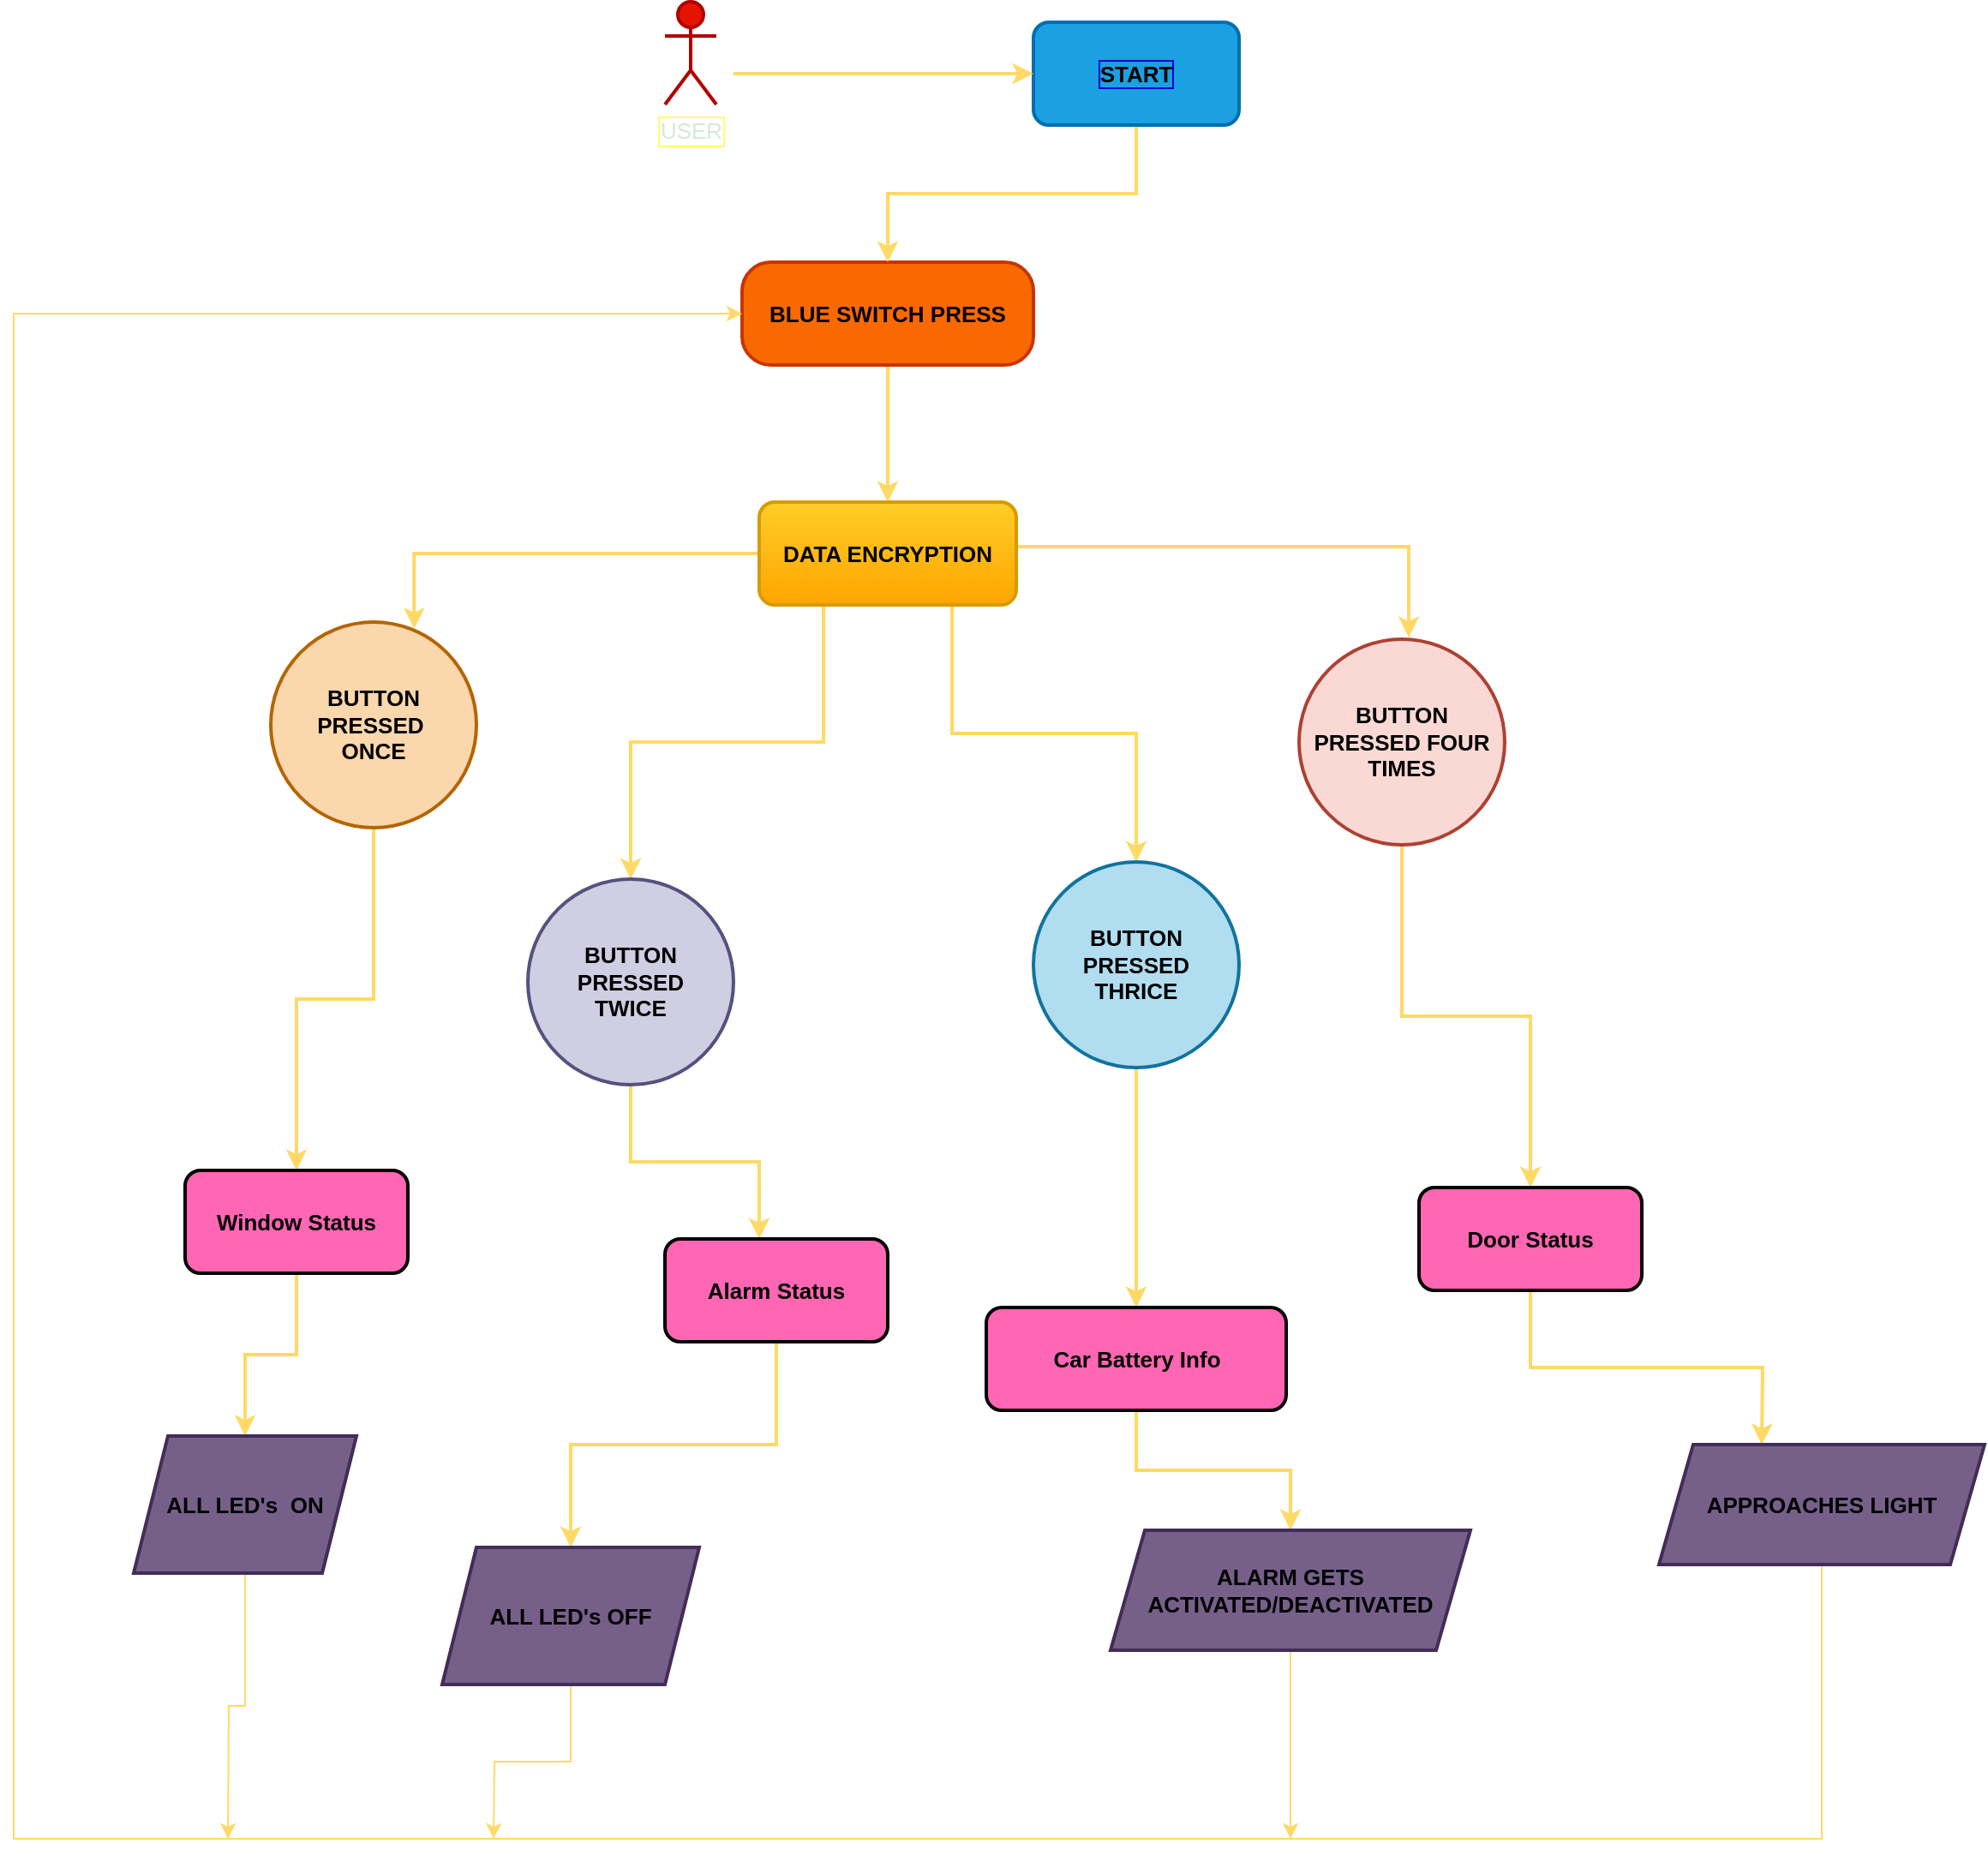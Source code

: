 <mxfile version="16.5.1" type="device"><diagram id="SkOD4fsjfXKxAEB39Ldm" name="Page-1"><mxGraphModel dx="2530" dy="1068" grid="0" gridSize="10" guides="1" tooltips="1" connect="1" arrows="1" fold="1" page="0" pageScale="1" pageWidth="850" pageHeight="1100" background="none" math="0" shadow="0"><root><mxCell id="0"/><mxCell id="1" parent="0"/><mxCell id="B1UawhETEJ02eJ498MnB-25" style="edgeStyle=orthogonalEdgeStyle;rounded=0;orthogonalLoop=1;jettySize=auto;html=1;exitX=0.5;exitY=1;exitDx=0;exitDy=0;entryX=0.5;entryY=0;entryDx=0;entryDy=0;fontStyle=1;fillColor=#ffff88;strokeColor=#FFD966;strokeWidth=2;fontSize=13;" parent="1" source="B1UawhETEJ02eJ498MnB-1" target="B1UawhETEJ02eJ498MnB-2" edge="1"><mxGeometry relative="1" as="geometry"/></mxCell><mxCell id="B1UawhETEJ02eJ498MnB-1" value="BLUE SWITCH PRESS" style="rounded=1;whiteSpace=wrap;html=1;arcSize=28;fontStyle=1;fillColor=#fa6800;strokeColor=#C73500;strokeWidth=2;fontSize=13;labelBackgroundColor=none;fontColor=#000000;" parent="1" vertex="1"><mxGeometry x="355" y="230" width="170" height="60" as="geometry"/></mxCell><mxCell id="B1UawhETEJ02eJ498MnB-21" style="edgeStyle=orthogonalEdgeStyle;rounded=0;orthogonalLoop=1;jettySize=auto;html=1;exitX=1;exitY=0.5;exitDx=0;exitDy=0;fontStyle=1;strokeColor=#FFD966;strokeWidth=2;fontSize=13;" parent="1" source="B1UawhETEJ02eJ498MnB-2" edge="1"><mxGeometry relative="1" as="geometry"><mxPoint x="744" y="449" as="targetPoint"/><Array as="points"><mxPoint x="515" y="396"/><mxPoint x="744" y="396"/></Array></mxGeometry></mxCell><mxCell id="B1UawhETEJ02eJ498MnB-22" style="edgeStyle=orthogonalEdgeStyle;rounded=0;orthogonalLoop=1;jettySize=auto;html=1;exitX=0.75;exitY=1;exitDx=0;exitDy=0;fontStyle=1;strokeColor=#FFD966;strokeWidth=2;fontSize=13;" parent="1" source="B1UawhETEJ02eJ498MnB-2" target="B1UawhETEJ02eJ498MnB-12" edge="1"><mxGeometry relative="1" as="geometry"/></mxCell><mxCell id="B1UawhETEJ02eJ498MnB-23" style="edgeStyle=orthogonalEdgeStyle;rounded=0;orthogonalLoop=1;jettySize=auto;html=1;exitX=0;exitY=0.5;exitDx=0;exitDy=0;entryX=0.697;entryY=0.032;entryDx=0;entryDy=0;entryPerimeter=0;fontStyle=1;strokeColor=#FFD966;strokeWidth=2;fontSize=13;" parent="1" source="B1UawhETEJ02eJ498MnB-2" target="B1UawhETEJ02eJ498MnB-14" edge="1"><mxGeometry relative="1" as="geometry"/></mxCell><mxCell id="B1UawhETEJ02eJ498MnB-24" style="edgeStyle=orthogonalEdgeStyle;rounded=0;orthogonalLoop=1;jettySize=auto;html=1;exitX=0.25;exitY=1;exitDx=0;exitDy=0;entryX=0.5;entryY=0;entryDx=0;entryDy=0;fontStyle=1;strokeColor=#FFD966;strokeWidth=2;fontSize=13;" parent="1" source="B1UawhETEJ02eJ498MnB-2" target="B1UawhETEJ02eJ498MnB-7" edge="1"><mxGeometry relative="1" as="geometry"/></mxCell><mxCell id="B1UawhETEJ02eJ498MnB-2" value="DATA ENCRYPTION" style="rounded=1;whiteSpace=wrap;html=1;fontStyle=1;fillColor=#ffcd28;gradientColor=#ffa500;strokeColor=#d79b00;strokeWidth=2;fontSize=13;" parent="1" vertex="1"><mxGeometry x="365" y="370" width="150" height="60" as="geometry"/></mxCell><mxCell id="B1UawhETEJ02eJ498MnB-32" style="edgeStyle=orthogonalEdgeStyle;rounded=0;orthogonalLoop=1;jettySize=auto;html=1;exitX=0.5;exitY=1;exitDx=0;exitDy=0;entryX=0.423;entryY=0;entryDx=0;entryDy=0;entryPerimeter=0;fontStyle=1;strokeColor=#FFD966;strokeWidth=2;fontSize=13;" parent="1" source="B1UawhETEJ02eJ498MnB-7" target="B1UawhETEJ02eJ498MnB-28" edge="1"><mxGeometry relative="1" as="geometry"/></mxCell><mxCell id="B1UawhETEJ02eJ498MnB-7" value="BUTTON PRESSED&lt;br style=&quot;font-size: 13px;&quot;&gt;TWICE" style="ellipse;whiteSpace=wrap;html=1;aspect=fixed;fontStyle=1;fillColor=#d0cee2;strokeColor=#56517e;strokeWidth=2;fontSize=13;" parent="1" vertex="1"><mxGeometry x="230" y="590" width="120" height="120" as="geometry"/></mxCell><mxCell id="B1UawhETEJ02eJ498MnB-36" style="edgeStyle=orthogonalEdgeStyle;rounded=0;orthogonalLoop=1;jettySize=auto;html=1;exitX=0.5;exitY=1;exitDx=0;exitDy=0;entryX=0.5;entryY=0;entryDx=0;entryDy=0;fontStyle=1;strokeColor=#FFD966;strokeWidth=2;fontSize=13;" parent="1" source="B1UawhETEJ02eJ498MnB-12" target="B1UawhETEJ02eJ498MnB-29" edge="1"><mxGeometry relative="1" as="geometry"/></mxCell><mxCell id="B1UawhETEJ02eJ498MnB-12" value="BUTTON PRESSED&lt;br style=&quot;font-size: 13px;&quot;&gt;THRICE" style="ellipse;whiteSpace=wrap;html=1;aspect=fixed;fontStyle=1;fillColor=#b1ddf0;strokeColor=#10739e;strokeWidth=2;fontSize=13;" parent="1" vertex="1"><mxGeometry x="525" y="580" width="120" height="120" as="geometry"/></mxCell><mxCell id="B1UawhETEJ02eJ498MnB-33" style="edgeStyle=orthogonalEdgeStyle;rounded=0;orthogonalLoop=1;jettySize=auto;html=1;exitX=0.5;exitY=1;exitDx=0;exitDy=0;entryX=0.5;entryY=0;entryDx=0;entryDy=0;fontStyle=1;strokeColor=#FFD966;strokeWidth=2;fontSize=13;" parent="1" source="B1UawhETEJ02eJ498MnB-14" target="B1UawhETEJ02eJ498MnB-27" edge="1"><mxGeometry relative="1" as="geometry"/></mxCell><mxCell id="B1UawhETEJ02eJ498MnB-14" value="BUTTON PRESSED&amp;nbsp;&lt;br style=&quot;font-size: 13px;&quot;&gt;ONCE" style="ellipse;whiteSpace=wrap;html=1;aspect=fixed;fontStyle=1;fillColor=#fad7ac;strokeColor=#b46504;strokeWidth=2;fontSize=13;" parent="1" vertex="1"><mxGeometry x="80" y="440" width="120" height="120" as="geometry"/></mxCell><mxCell id="B1UawhETEJ02eJ498MnB-34" style="edgeStyle=orthogonalEdgeStyle;rounded=0;orthogonalLoop=1;jettySize=auto;html=1;exitX=0.5;exitY=1;exitDx=0;exitDy=0;entryX=0.5;entryY=0;entryDx=0;entryDy=0;fontStyle=1;strokeColor=#FFD966;strokeWidth=2;fontSize=13;" parent="1" source="B1UawhETEJ02eJ498MnB-26" target="B1UawhETEJ02eJ498MnB-30" edge="1"><mxGeometry relative="1" as="geometry"/></mxCell><mxCell id="B1UawhETEJ02eJ498MnB-26" value="BUTTON PRESSED FOUR TIMES" style="ellipse;whiteSpace=wrap;html=1;aspect=fixed;fontStyle=1;fillColor=#fad9d5;strokeColor=#ae4132;strokeWidth=2;fontSize=13;" parent="1" vertex="1"><mxGeometry x="680" y="450" width="120" height="120" as="geometry"/></mxCell><mxCell id="B1UawhETEJ02eJ498MnB-42" style="edgeStyle=orthogonalEdgeStyle;rounded=0;orthogonalLoop=1;jettySize=auto;html=1;exitX=0.5;exitY=1;exitDx=0;exitDy=0;entryX=0.5;entryY=0;entryDx=0;entryDy=0;fontStyle=1;strokeColor=#FFD966;strokeWidth=2;fontSize=13;" parent="1" source="B1UawhETEJ02eJ498MnB-27" target="B1UawhETEJ02eJ498MnB-53" edge="1"><mxGeometry relative="1" as="geometry"><mxPoint x="70" y="910.0" as="targetPoint"/></mxGeometry></mxCell><mxCell id="B1UawhETEJ02eJ498MnB-27" value="Window Status" style="rounded=1;whiteSpace=wrap;html=1;fontStyle=1;fillColor=#FF66B3;strokeWidth=2;fontSize=13;" parent="1" vertex="1"><mxGeometry x="30" y="760" width="130" height="60" as="geometry"/></mxCell><mxCell id="B1UawhETEJ02eJ498MnB-55" style="edgeStyle=orthogonalEdgeStyle;rounded=0;orthogonalLoop=1;jettySize=auto;html=1;exitX=0.5;exitY=1;exitDx=0;exitDy=0;entryX=0.5;entryY=0;entryDx=0;entryDy=0;fontStyle=1;strokeColor=#FFD966;strokeWidth=2;fontSize=13;" parent="1" source="B1UawhETEJ02eJ498MnB-28" target="B1UawhETEJ02eJ498MnB-52" edge="1"><mxGeometry relative="1" as="geometry"/></mxCell><mxCell id="B1UawhETEJ02eJ498MnB-28" value="Alarm Status" style="rounded=1;whiteSpace=wrap;html=1;fontStyle=1;fillColor=#FF66B3;strokeWidth=2;fontSize=13;" parent="1" vertex="1"><mxGeometry x="310" y="800" width="130" height="60" as="geometry"/></mxCell><mxCell id="B1UawhETEJ02eJ498MnB-56" style="edgeStyle=orthogonalEdgeStyle;rounded=0;orthogonalLoop=1;jettySize=auto;html=1;exitX=0.5;exitY=1;exitDx=0;exitDy=0;entryX=0.5;entryY=0;entryDx=0;entryDy=0;fontStyle=1;strokeColor=#FFD966;strokeWidth=2;fontSize=13;" parent="1" source="B1UawhETEJ02eJ498MnB-29" target="B1UawhETEJ02eJ498MnB-51" edge="1"><mxGeometry relative="1" as="geometry"/></mxCell><mxCell id="B1UawhETEJ02eJ498MnB-29" value="Car Battery Info" style="rounded=1;whiteSpace=wrap;html=1;fontStyle=1;fillColor=#FF66B3;strokeWidth=2;fontSize=13;" parent="1" vertex="1"><mxGeometry x="497.5" y="840" width="175" height="60" as="geometry"/></mxCell><mxCell id="B1UawhETEJ02eJ498MnB-57" style="edgeStyle=orthogonalEdgeStyle;rounded=0;orthogonalLoop=1;jettySize=auto;html=1;exitX=0.5;exitY=1;exitDx=0;exitDy=0;fontStyle=1;strokeColor=#FFD966;strokeWidth=2;fontSize=13;" parent="1" source="B1UawhETEJ02eJ498MnB-30" edge="1"><mxGeometry relative="1" as="geometry"><mxPoint x="950" y="920.0" as="targetPoint"/></mxGeometry></mxCell><mxCell id="B1UawhETEJ02eJ498MnB-30" value="Door Status" style="rounded=1;whiteSpace=wrap;html=1;fontStyle=1;fillColor=#FF66B3;strokeWidth=2;fontSize=13;" parent="1" vertex="1"><mxGeometry x="750" y="770" width="130" height="60" as="geometry"/></mxCell><mxCell id="B1UawhETEJ02eJ498MnB-65" style="edgeStyle=orthogonalEdgeStyle;rounded=0;orthogonalLoop=1;jettySize=auto;html=1;exitX=0.5;exitY=1;exitDx=0;exitDy=0;fontStyle=1;strokeColor=#FFD966;fontSize=13;" parent="1" source="B1UawhETEJ02eJ498MnB-51" edge="1"><mxGeometry relative="1" as="geometry"><mxPoint x="675" y="1150" as="targetPoint"/></mxGeometry></mxCell><mxCell id="B1UawhETEJ02eJ498MnB-51" value="&lt;font color=&quot;#000000&quot;&gt;ALARM GETS ACTIVATED/DEACTIVATED&lt;/font&gt;" style="shape=parallelogram;perimeter=parallelogramPerimeter;whiteSpace=wrap;html=1;fixedSize=1;fontStyle=1;fillColor=#76608a;fontColor=#ffffff;strokeColor=#432D57;strokeWidth=2;fontSize=13;" parent="1" vertex="1"><mxGeometry x="570" y="970" width="210" height="70" as="geometry"/></mxCell><mxCell id="B1UawhETEJ02eJ498MnB-66" style="edgeStyle=orthogonalEdgeStyle;rounded=0;orthogonalLoop=1;jettySize=auto;html=1;exitX=0.5;exitY=1;exitDx=0;exitDy=0;fontStyle=1;strokeColor=#FFD966;fontSize=13;" parent="1" source="B1UawhETEJ02eJ498MnB-52" edge="1"><mxGeometry relative="1" as="geometry"><mxPoint x="210" y="1150" as="targetPoint"/></mxGeometry></mxCell><mxCell id="B1UawhETEJ02eJ498MnB-52" value="&lt;font color=&quot;#000000&quot;&gt;ALL LED's OFF&lt;/font&gt;" style="shape=parallelogram;perimeter=parallelogramPerimeter;whiteSpace=wrap;html=1;fixedSize=1;fontStyle=1;fillColor=#76608a;fontColor=#ffffff;strokeColor=#432D57;strokeWidth=2;fontSize=13;" parent="1" vertex="1"><mxGeometry x="180" y="980" width="150" height="80" as="geometry"/></mxCell><mxCell id="B1UawhETEJ02eJ498MnB-67" style="edgeStyle=orthogonalEdgeStyle;rounded=0;orthogonalLoop=1;jettySize=auto;html=1;exitX=0.5;exitY=1;exitDx=0;exitDy=0;fontStyle=1;strokeColor=#FFD966;fontSize=13;" parent="1" source="B1UawhETEJ02eJ498MnB-53" edge="1"><mxGeometry relative="1" as="geometry"><mxPoint x="55" y="1150" as="targetPoint"/></mxGeometry></mxCell><mxCell id="B1UawhETEJ02eJ498MnB-53" value="&lt;font color=&quot;#000000&quot;&gt;ALL LED's&amp;nbsp; ON&lt;/font&gt;" style="shape=parallelogram;perimeter=parallelogramPerimeter;whiteSpace=wrap;html=1;fixedSize=1;fontStyle=1;fillColor=#76608a;fontColor=#ffffff;strokeColor=#432D57;strokeWidth=2;fontSize=13;" parent="1" vertex="1"><mxGeometry y="915" width="130" height="80" as="geometry"/></mxCell><mxCell id="B1UawhETEJ02eJ498MnB-64" style="edgeStyle=orthogonalEdgeStyle;rounded=0;orthogonalLoop=1;jettySize=auto;html=1;exitX=0.5;exitY=1;exitDx=0;exitDy=0;entryX=0;entryY=0.5;entryDx=0;entryDy=0;fontStyle=1;strokeColor=#FFD966;fontSize=13;" parent="1" source="B1UawhETEJ02eJ498MnB-54" target="B1UawhETEJ02eJ498MnB-1" edge="1"><mxGeometry relative="1" as="geometry"><Array as="points"><mxPoint x="985" y="1150"/><mxPoint x="-70" y="1150"/><mxPoint x="-70" y="260"/></Array></mxGeometry></mxCell><mxCell id="B1UawhETEJ02eJ498MnB-54" value="&lt;font color=&quot;#000000&quot;&gt;APPROACHES LIGHT&lt;/font&gt;" style="shape=parallelogram;perimeter=parallelogramPerimeter;whiteSpace=wrap;html=1;fixedSize=1;fontStyle=1;fillColor=#76608a;fontColor=#ffffff;strokeColor=#432D57;strokeWidth=2;fontSize=13;" parent="1" vertex="1"><mxGeometry x="890" y="920" width="190" height="70" as="geometry"/></mxCell><mxCell id="B1UawhETEJ02eJ498MnB-70" style="edgeStyle=orthogonalEdgeStyle;rounded=0;orthogonalLoop=1;jettySize=auto;html=1;exitX=0.5;exitY=1;exitDx=0;exitDy=0;entryX=0.5;entryY=0;entryDx=0;entryDy=0;strokeColor=#FFD966;strokeWidth=2;fontSize=13;" parent="1" source="B1UawhETEJ02eJ498MnB-69" target="B1UawhETEJ02eJ498MnB-1" edge="1"><mxGeometry relative="1" as="geometry"/></mxCell><mxCell id="B1UawhETEJ02eJ498MnB-69" value="&lt;font color=&quot;#000000&quot; style=&quot;font-size: 13px;&quot;&gt;&lt;b style=&quot;font-size: 13px;&quot;&gt;START&lt;/b&gt;&lt;/font&gt;" style="rounded=1;whiteSpace=wrap;html=1;fillColor=#1ba1e2;fontColor=#ffffff;strokeColor=#006EAF;strokeWidth=2;fontSize=13;labelBorderColor=#0000CC;" parent="1" vertex="1"><mxGeometry x="525" y="90" width="120" height="60" as="geometry"/></mxCell><mxCell id="B1UawhETEJ02eJ498MnB-72" value="" style="endArrow=classic;html=1;rounded=0;strokeColor=#FFD966;entryX=0;entryY=0.5;entryDx=0;entryDy=0;exitX=0.5;exitY=0.5;exitDx=0;exitDy=0;exitPerimeter=0;strokeWidth=2;fontSize=13;" parent="1" target="B1UawhETEJ02eJ498MnB-69" edge="1"><mxGeometry width="50" height="50" relative="1" as="geometry"><mxPoint x="350" y="120" as="sourcePoint"/><mxPoint x="480" as="targetPoint"/></mxGeometry></mxCell><mxCell id="B1UawhETEJ02eJ498MnB-77" value="&lt;font color=&quot;#d5e8d4&quot;&gt;USER&lt;/font&gt;" style="shape=umlActor;verticalLabelPosition=bottom;verticalAlign=top;html=1;outlineConnect=0;labelBackgroundColor=none;labelBorderColor=#FFFF66;fontSize=13;fontColor=#ffffff;strokeWidth=2;fillColor=#e51400;strokeColor=#B20000;" parent="1" vertex="1"><mxGeometry x="310" y="78" width="30" height="60" as="geometry"/></mxCell></root></mxGraphModel></diagram></mxfile>